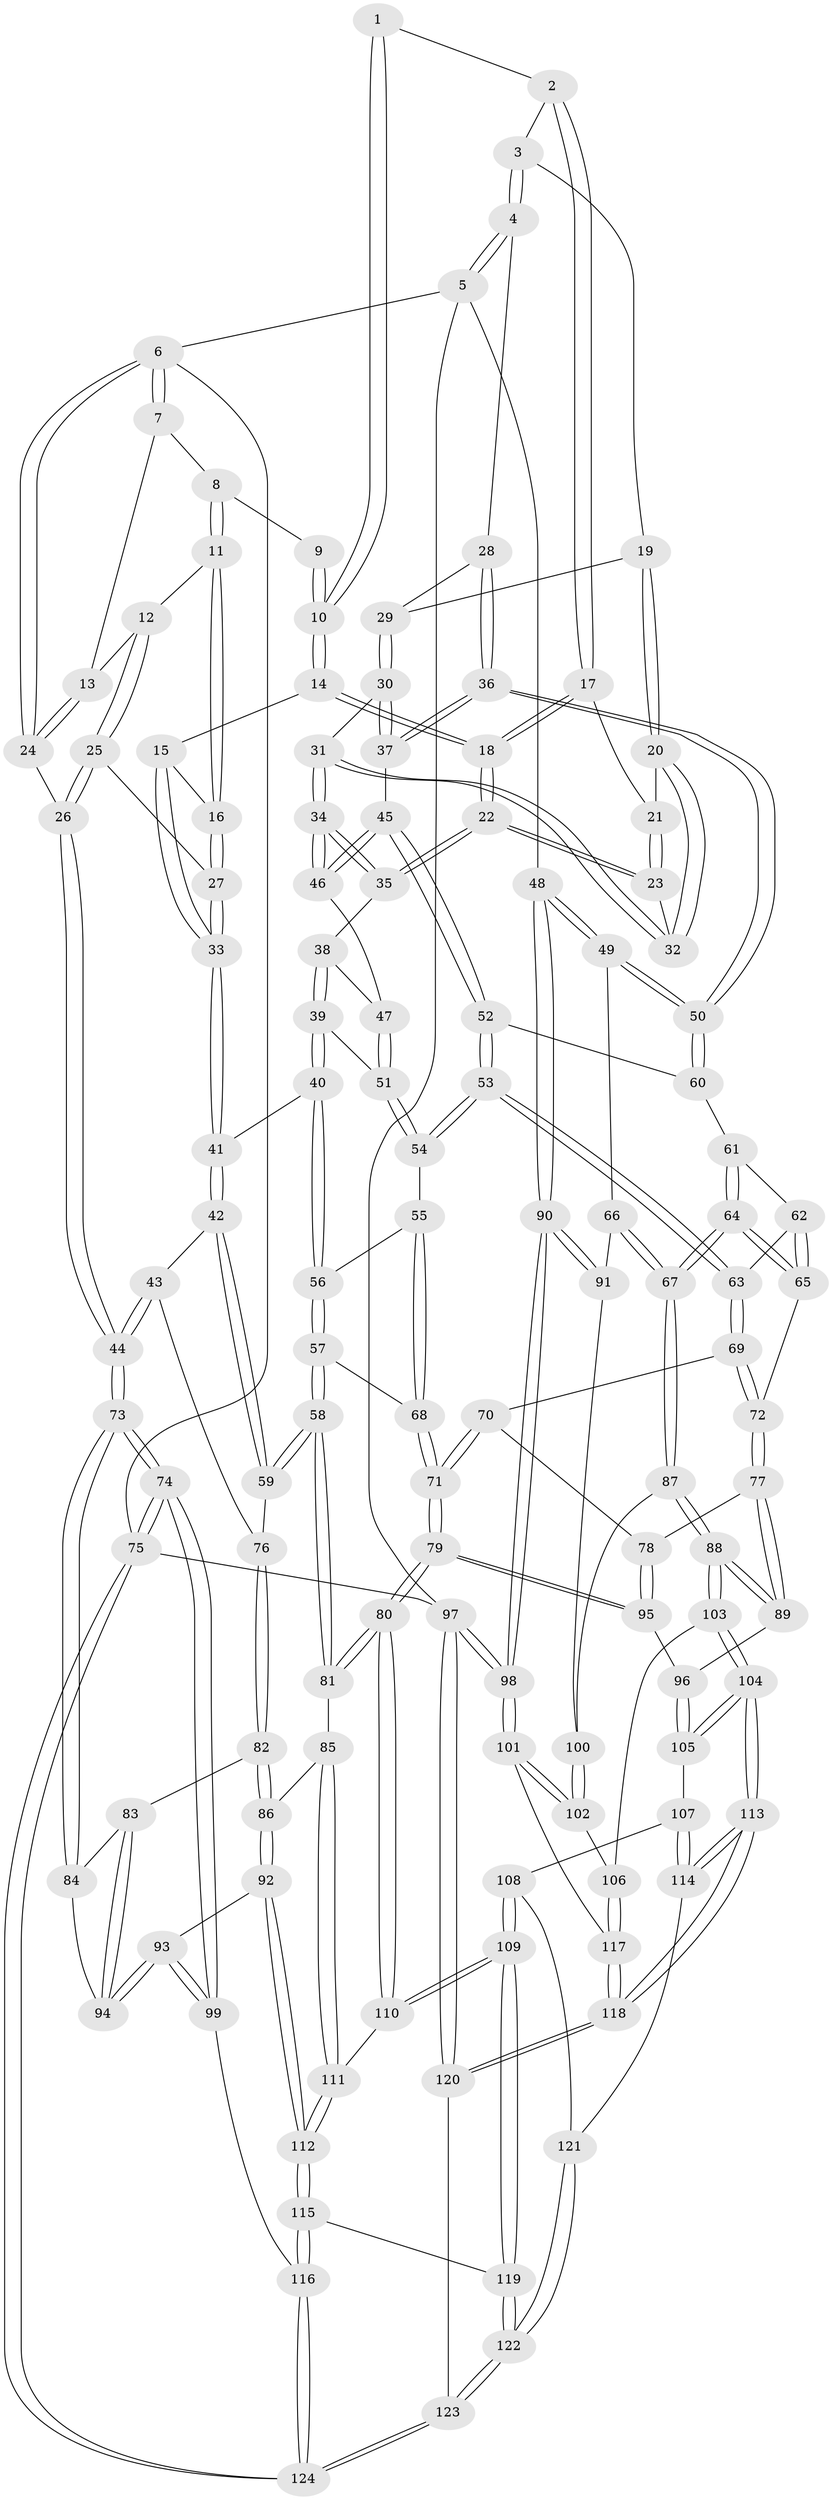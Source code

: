// coarse degree distribution, {4: 0.20408163265306123, 3: 0.2857142857142857, 1: 0.02040816326530612, 6: 0.14285714285714285, 5: 0.2857142857142857, 2: 0.02040816326530612, 7: 0.02040816326530612, 8: 0.02040816326530612}
// Generated by graph-tools (version 1.1) at 2025/05/03/04/25 22:05:27]
// undirected, 124 vertices, 307 edges
graph export_dot {
graph [start="1"]
  node [color=gray90,style=filled];
  1 [pos="+0.6183657137387362+0"];
  2 [pos="+0.64937495611107+0"];
  3 [pos="+0.7569162354239526+0"];
  4 [pos="+1+0"];
  5 [pos="+1+0"];
  6 [pos="+0+0"];
  7 [pos="+0+0"];
  8 [pos="+0.26366361737205835+0"];
  9 [pos="+0.30485328340499956+0"];
  10 [pos="+0.4655059664555737+0.12873611142130773"];
  11 [pos="+0.24339336505694228+0"];
  12 [pos="+0.11847732649238472+0.04699539276355597"];
  13 [pos="+0.04990402483054343+0.052825256081620316"];
  14 [pos="+0.4604594625035151+0.17572971076851018"];
  15 [pos="+0.36626652289878037+0.1512307369273734"];
  16 [pos="+0.27538241454232015+0.03651466489098054"];
  17 [pos="+0.6293157330107761+0"];
  18 [pos="+0.4653153575333115+0.18112327543976994"];
  19 [pos="+0.736676331285383+0.13444577007869246"];
  20 [pos="+0.6862394273215404+0.1541213047594877"];
  21 [pos="+0.628373316656088+0"];
  22 [pos="+0.4664210437216353+0.18241235168678938"];
  23 [pos="+0.579569128424153+0.15188660012439625"];
  24 [pos="+0+0.22371267142851362"];
  25 [pos="+0.11470161601408072+0.19759763680986026"];
  26 [pos="+0+0.29692658024208124"];
  27 [pos="+0.1700451421349423+0.21128928581664744"];
  28 [pos="+0.8481459022924064+0.16855162213008024"];
  29 [pos="+0.7510916559920248+0.14156285018834944"];
  30 [pos="+0.7421659412668067+0.2674133168623516"];
  31 [pos="+0.6611454686856857+0.19646255200443571"];
  32 [pos="+0.6575519916282522+0.17863446713051007"];
  33 [pos="+0.23121258310055814+0.26887905795945216"];
  34 [pos="+0.618466047108717+0.2973409674093189"];
  35 [pos="+0.4679006220016088+0.2016484341205111"];
  36 [pos="+0.8464375866695987+0.36562964434245504"];
  37 [pos="+0.7996300149660378+0.3423419325550363"];
  38 [pos="+0.46074833896226364+0.22942782066064765"];
  39 [pos="+0.4145701916954159+0.3269157711476117"];
  40 [pos="+0.3965255270656211+0.34444477457478967"];
  41 [pos="+0.24131778681447164+0.3095636512972669"];
  42 [pos="+0.20480875107345148+0.37930389761139865"];
  43 [pos="+0+0.41054705215641285"];
  44 [pos="+0+0.39782157630251197"];
  45 [pos="+0.6373478527918905+0.325935834144036"];
  46 [pos="+0.6237368667884163+0.3153375506568841"];
  47 [pos="+0.5584947907933074+0.3499937180582318"];
  48 [pos="+1+0.4128461370123659"];
  49 [pos="+0.9160718229098221+0.4200564979777511"];
  50 [pos="+0.8598558766491383+0.38543527168853364"];
  51 [pos="+0.5379416367695353+0.38236388446918546"];
  52 [pos="+0.6196868530990687+0.45621815542948585"];
  53 [pos="+0.5742340266778035+0.48398786655681847"];
  54 [pos="+0.553078939119802+0.4721027924109368"];
  55 [pos="+0.4808757726611376+0.4759250695006407"];
  56 [pos="+0.3973513998143526+0.3653631726410926"];
  57 [pos="+0.2984775527865593+0.5344781621884054"];
  58 [pos="+0.29698017032157653+0.5348872719758333"];
  59 [pos="+0.256900542866562+0.5239670170045059"];
  60 [pos="+0.7263007938254136+0.4506199360923388"];
  61 [pos="+0.7123991602706873+0.49917329850601044"];
  62 [pos="+0.6851620266047539+0.5234739121344676"];
  63 [pos="+0.5816093880616169+0.5201901351627984"];
  64 [pos="+0.7183241120320053+0.6281676328131849"];
  65 [pos="+0.6634073567753254+0.5973365150245605"];
  66 [pos="+0.8599202913350645+0.5437330993063644"];
  67 [pos="+0.7698540788951845+0.676014013799507"];
  68 [pos="+0.4035894641335721+0.5524525702910412"];
  69 [pos="+0.585652827342151+0.5534111963012658"];
  70 [pos="+0.5519799675470413+0.5829357921083063"];
  71 [pos="+0.4581892387928193+0.6281422635594177"];
  72 [pos="+0.6143823448392927+0.5783668666453567"];
  73 [pos="+0+0.5576430667235569"];
  74 [pos="+0+1"];
  75 [pos="+0+1"];
  76 [pos="+0.19623453160623777+0.5574968180982843"];
  77 [pos="+0.5956222496192316+0.6718392428946363"];
  78 [pos="+0.5600267276394475+0.6663979414401846"];
  79 [pos="+0.45411030661984964+0.7220063136211947"];
  80 [pos="+0.4442596798237854+0.7320011737623316"];
  81 [pos="+0.3141416612735405+0.6979335158415381"];
  82 [pos="+0.17280741101292316+0.5973065433979887"];
  83 [pos="+0.1459918707577702+0.6071477231460572"];
  84 [pos="+0+0.5975470147108564"];
  85 [pos="+0.25258327952483905+0.744474308070911"];
  86 [pos="+0.18160001289860192+0.6381039088451068"];
  87 [pos="+0.769850070577929+0.6767741233008179"];
  88 [pos="+0.7572530062047266+0.69945414089841"];
  89 [pos="+0.6286196799919951+0.72008284656619"];
  90 [pos="+1+0.6692956115768038"];
  91 [pos="+0.9839318324816099+0.7148029861496822"];
  92 [pos="+0.10232979466814122+0.773271555442472"];
  93 [pos="+0.10131607844213075+0.7730535182030556"];
  94 [pos="+0.06778706447287385+0.7239766039314774"];
  95 [pos="+0.46316231181489087+0.7221708302996553"];
  96 [pos="+0.5868745766942142+0.7561853263795548"];
  97 [pos="+1+1"];
  98 [pos="+1+1"];
  99 [pos="+0+0.9326972338286673"];
  100 [pos="+0.933492228947242+0.7367460464436116"];
  101 [pos="+0.9588012054714259+0.8632418427245453"];
  102 [pos="+0.9318464457882384+0.7463211350240553"];
  103 [pos="+0.7565698757760823+0.7605436100178703"];
  104 [pos="+0.7157320566139409+0.8760789399757788"];
  105 [pos="+0.5896402558041682+0.7748002634665004"];
  106 [pos="+0.8700940152805019+0.8324844317704689"];
  107 [pos="+0.5687679778724583+0.8299879494625523"];
  108 [pos="+0.4501095541261159+0.8813968849623592"];
  109 [pos="+0.44356798643091616+0.88242194670311"];
  110 [pos="+0.43943785165363847+0.7757790576137176"];
  111 [pos="+0.21958835976950172+0.8147738332452916"];
  112 [pos="+0.21261716737343728+0.8258794284491996"];
  113 [pos="+0.710284365441059+0.9350717205325343"];
  114 [pos="+0.652711232984275+0.9099709347215269"];
  115 [pos="+0.22810928267574132+0.8863687972447203"];
  116 [pos="+0.2160084086744725+0.9154632878619496"];
  117 [pos="+0.884309020749314+0.8793439708869681"];
  118 [pos="+0.7565165782481582+1"];
  119 [pos="+0.4356588759922981+0.8962292091592241"];
  120 [pos="+0.7633888043268343+1"];
  121 [pos="+0.5787380167634472+0.9047346286196482"];
  122 [pos="+0.4721469075247735+1"];
  123 [pos="+0.49262633550445073+1"];
  124 [pos="+0.21073425624572545+1"];
  1 -- 2;
  1 -- 10;
  1 -- 10;
  2 -- 3;
  2 -- 17;
  2 -- 17;
  3 -- 4;
  3 -- 4;
  3 -- 19;
  4 -- 5;
  4 -- 5;
  4 -- 28;
  5 -- 6;
  5 -- 48;
  5 -- 97;
  6 -- 7;
  6 -- 7;
  6 -- 24;
  6 -- 24;
  6 -- 75;
  7 -- 8;
  7 -- 13;
  8 -- 9;
  8 -- 11;
  8 -- 11;
  9 -- 10;
  9 -- 10;
  10 -- 14;
  10 -- 14;
  11 -- 12;
  11 -- 16;
  11 -- 16;
  12 -- 13;
  12 -- 25;
  12 -- 25;
  13 -- 24;
  13 -- 24;
  14 -- 15;
  14 -- 18;
  14 -- 18;
  15 -- 16;
  15 -- 33;
  15 -- 33;
  16 -- 27;
  16 -- 27;
  17 -- 18;
  17 -- 18;
  17 -- 21;
  18 -- 22;
  18 -- 22;
  19 -- 20;
  19 -- 20;
  19 -- 29;
  20 -- 21;
  20 -- 32;
  20 -- 32;
  21 -- 23;
  21 -- 23;
  22 -- 23;
  22 -- 23;
  22 -- 35;
  22 -- 35;
  23 -- 32;
  24 -- 26;
  25 -- 26;
  25 -- 26;
  25 -- 27;
  26 -- 44;
  26 -- 44;
  27 -- 33;
  27 -- 33;
  28 -- 29;
  28 -- 36;
  28 -- 36;
  29 -- 30;
  29 -- 30;
  30 -- 31;
  30 -- 37;
  30 -- 37;
  31 -- 32;
  31 -- 32;
  31 -- 34;
  31 -- 34;
  33 -- 41;
  33 -- 41;
  34 -- 35;
  34 -- 35;
  34 -- 46;
  34 -- 46;
  35 -- 38;
  36 -- 37;
  36 -- 37;
  36 -- 50;
  36 -- 50;
  37 -- 45;
  38 -- 39;
  38 -- 39;
  38 -- 47;
  39 -- 40;
  39 -- 40;
  39 -- 51;
  40 -- 41;
  40 -- 56;
  40 -- 56;
  41 -- 42;
  41 -- 42;
  42 -- 43;
  42 -- 59;
  42 -- 59;
  43 -- 44;
  43 -- 44;
  43 -- 76;
  44 -- 73;
  44 -- 73;
  45 -- 46;
  45 -- 46;
  45 -- 52;
  45 -- 52;
  46 -- 47;
  47 -- 51;
  47 -- 51;
  48 -- 49;
  48 -- 49;
  48 -- 90;
  48 -- 90;
  49 -- 50;
  49 -- 50;
  49 -- 66;
  50 -- 60;
  50 -- 60;
  51 -- 54;
  51 -- 54;
  52 -- 53;
  52 -- 53;
  52 -- 60;
  53 -- 54;
  53 -- 54;
  53 -- 63;
  53 -- 63;
  54 -- 55;
  55 -- 56;
  55 -- 68;
  55 -- 68;
  56 -- 57;
  56 -- 57;
  57 -- 58;
  57 -- 58;
  57 -- 68;
  58 -- 59;
  58 -- 59;
  58 -- 81;
  58 -- 81;
  59 -- 76;
  60 -- 61;
  61 -- 62;
  61 -- 64;
  61 -- 64;
  62 -- 63;
  62 -- 65;
  62 -- 65;
  63 -- 69;
  63 -- 69;
  64 -- 65;
  64 -- 65;
  64 -- 67;
  64 -- 67;
  65 -- 72;
  66 -- 67;
  66 -- 67;
  66 -- 91;
  67 -- 87;
  67 -- 87;
  68 -- 71;
  68 -- 71;
  69 -- 70;
  69 -- 72;
  69 -- 72;
  70 -- 71;
  70 -- 71;
  70 -- 78;
  71 -- 79;
  71 -- 79;
  72 -- 77;
  72 -- 77;
  73 -- 74;
  73 -- 74;
  73 -- 84;
  73 -- 84;
  74 -- 75;
  74 -- 75;
  74 -- 99;
  74 -- 99;
  75 -- 124;
  75 -- 124;
  75 -- 97;
  76 -- 82;
  76 -- 82;
  77 -- 78;
  77 -- 89;
  77 -- 89;
  78 -- 95;
  78 -- 95;
  79 -- 80;
  79 -- 80;
  79 -- 95;
  79 -- 95;
  80 -- 81;
  80 -- 81;
  80 -- 110;
  80 -- 110;
  81 -- 85;
  82 -- 83;
  82 -- 86;
  82 -- 86;
  83 -- 84;
  83 -- 94;
  83 -- 94;
  84 -- 94;
  85 -- 86;
  85 -- 111;
  85 -- 111;
  86 -- 92;
  86 -- 92;
  87 -- 88;
  87 -- 88;
  87 -- 100;
  88 -- 89;
  88 -- 89;
  88 -- 103;
  88 -- 103;
  89 -- 96;
  90 -- 91;
  90 -- 91;
  90 -- 98;
  90 -- 98;
  91 -- 100;
  92 -- 93;
  92 -- 112;
  92 -- 112;
  93 -- 94;
  93 -- 94;
  93 -- 99;
  93 -- 99;
  95 -- 96;
  96 -- 105;
  96 -- 105;
  97 -- 98;
  97 -- 98;
  97 -- 120;
  97 -- 120;
  98 -- 101;
  98 -- 101;
  99 -- 116;
  100 -- 102;
  100 -- 102;
  101 -- 102;
  101 -- 102;
  101 -- 117;
  102 -- 106;
  103 -- 104;
  103 -- 104;
  103 -- 106;
  104 -- 105;
  104 -- 105;
  104 -- 113;
  104 -- 113;
  105 -- 107;
  106 -- 117;
  106 -- 117;
  107 -- 108;
  107 -- 114;
  107 -- 114;
  108 -- 109;
  108 -- 109;
  108 -- 121;
  109 -- 110;
  109 -- 110;
  109 -- 119;
  109 -- 119;
  110 -- 111;
  111 -- 112;
  111 -- 112;
  112 -- 115;
  112 -- 115;
  113 -- 114;
  113 -- 114;
  113 -- 118;
  113 -- 118;
  114 -- 121;
  115 -- 116;
  115 -- 116;
  115 -- 119;
  116 -- 124;
  116 -- 124;
  117 -- 118;
  117 -- 118;
  118 -- 120;
  118 -- 120;
  119 -- 122;
  119 -- 122;
  120 -- 123;
  121 -- 122;
  121 -- 122;
  122 -- 123;
  122 -- 123;
  123 -- 124;
  123 -- 124;
}
